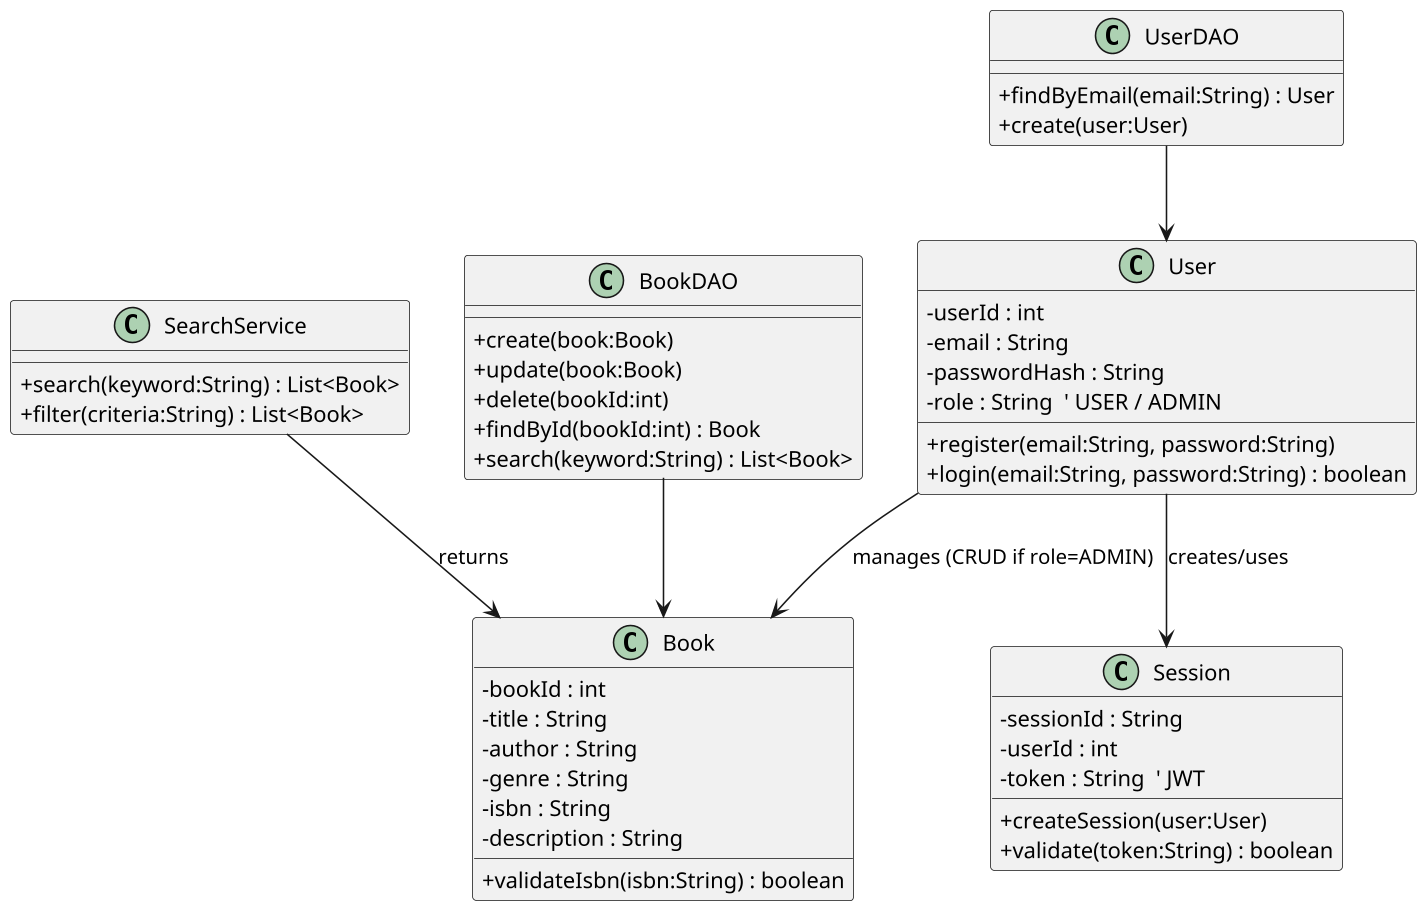 @startuml
' Lab 06 – Class Diagram: Book Management System
skinparam classAttributeIconSize 0
skinparam shadowing false
skinparam dpi 150

class User {
  - userId : int
  - email : String
  - passwordHash : String
  - role : String  ' USER / ADMIN
  + register(email:String, password:String)
  + login(email:String, password:String) : boolean
}

class Session {
  - sessionId : String
  - userId : int
  - token : String  ' JWT
  + createSession(user:User)
  + validate(token:String) : boolean
}

class Book {
  - bookId : int
  - title : String
  - author : String
  - genre : String
  - isbn : String
  - description : String
  + validateIsbn(isbn:String) : boolean
}

class SearchService {
  + search(keyword:String) : List<Book>
  + filter(criteria:String) : List<Book>
}

' Optional DAO layer for clarity (can be omitted if desired)
class UserDAO {
  + findByEmail(email:String) : User
  + create(user:User)
}

class BookDAO {
  + create(book:Book)
  + update(book:Book)
  + delete(bookId:int)
  + findById(bookId:int) : Book
  + search(keyword:String) : List<Book>
}

' Relationships from use cases
User --> Session : creates/uses
User --> Book : manages (CRUD if role=ADMIN)
SearchService --> Book : returns
UserDAO --> User
BookDAO --> Book

@enduml